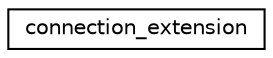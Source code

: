 digraph "Graphical Class Hierarchy"
{
  edge [fontname="Helvetica",fontsize="10",labelfontname="Helvetica",labelfontsize="10"];
  node [fontname="Helvetica",fontsize="10",shape=record];
  rankdir="LR";
  Node0 [label="connection_extension",height=0.2,width=0.4,color="black", fillcolor="white", style="filled",URL="$structconnection__extension.html"];
}

